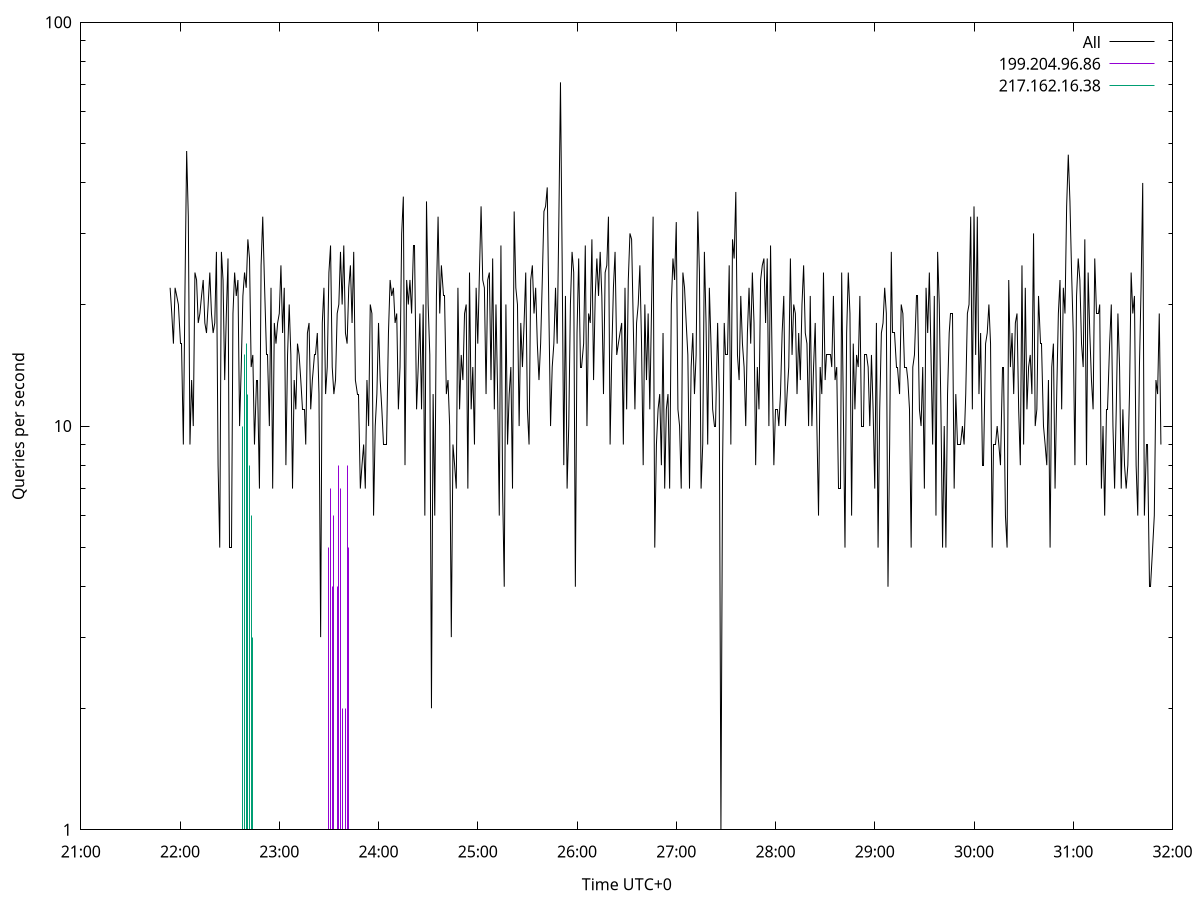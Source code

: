 set terminal pngcairo size 1024,768
set output 'Sun Jan  7 17:21:54 2024.png'
set ylabel 'Queries per second'
set xlabel 'Time UTC+0'
set xdata time
set timefmt "%s"
set log y
plot \
'-' using 1:2 linecolor 0 linetype 2 with lines title 'All', \
'-' using 1:2 linecolor 1 linetype 3 with impulses title "199.204.96.86", \
'-' using 1:2 linecolor 2 linetype 3 with impulses title "217.162.16.38"
1704622914 22
1704622915 19
1704622916 16
1704622917 22
1704622918 21
1704622919 20
1704622920 16
1704622921 16
1704622922 9
1704622923 22
1704622924 48
1704622925 33
1704622926 9
1704622927 13
1704622928 10
1704622929 24
1704622930 23
1704622931 18
1704622932 19
1704622933 21
1704622934 23
1704622935 18
1704622936 17
1704622937 20
1704622938 24
1704622939 19
1704622940 17
1704622941 18
1704622942 27
1704622943 8
1704622944 5
1704622945 27
1704622946 23
1704622947 13
1704622948 19
1704622949 26
1704622950 5
1704622951 5
1704622952 19
1704622953 24
1704622954 21
1704622955 23
1704622956 10
1704622957 14
1704622958 21
1704622959 24
1704622960 22
1704622961 29
1704622962 26
1704622963 14
1704622964 15
1704622965 9
1704622966 13
1704622967 13
1704622968 7
1704622969 25
1704622970 33
1704622971 23
1704622972 15
1704622973 15
1704622974 10
1704622975 22
1704622976 7
1704622977 18
1704622978 16
1704622979 18
1704622980 19
1704622981 25
1704622982 17
1704622983 22
1704622984 8
1704622985 15
1704622986 20
1704622987 15
1704622988 7
1704622989 13
1704622990 11
1704622991 16
1704622992 15
1704622993 13
1704622994 11
1704622995 11
1704622996 9
1704622997 17
1704622998 18
1704622999 11
1704623000 13
1704623001 15
1704623002 15
1704623003 17
1704623004 12
1704623005 3
1704623006 18
1704623007 22
1704623008 12
1704623009 14
1704623010 24
1704623011 28
1704623012 14
1704623013 12
1704623014 13
1704623015 19
1704623016 20
1704623017 27
1704623018 20
1704623019 28
1704623020 17
1704623021 16
1704623022 22
1704623023 25
1704623024 18
1704623025 27
1704623026 13
1704623027 12
1704623028 12
1704623029 7
1704623030 8
1704623031 9
1704623032 7
1704623033 13
1704623034 10
1704623035 20
1704623036 19
1704623037 6
1704623038 10
1704623039 12
1704623040 18
1704623041 13
1704623042 11
1704623043 9
1704623044 9
1704623045 9
1704623046 17
1704623047 23
1704623048 21
1704623049 22
1704623050 18
1704623051 19
1704623052 11
1704623053 14
1704623054 30
1704623055 37
1704623056 8
1704623057 23
1704623058 20
1704623059 23
1704623060 19
1704623061 28
1704623062 28
1704623063 11
1704623064 14
1704623065 19
1704623066 11
1704623067 20
1704623068 6
1704623069 36
1704623070 20
1704623071 15
1704623072 2
1704623073 12
1704623074 6
1704623075 21
1704623076 33
1704623077 19
1704623078 25
1704623079 21
1704623080 21
1704623081 12
1704623082 13
1704623083 10
1704623084 3
1704623085 9
1704623086 8
1704623087 7
1704623088 22
1704623089 11
1704623090 15
1704623091 13
1704623092 19
1704623093 20
1704623094 7
1704623095 24
1704623096 11
1704623097 14
1704623098 9
1704623099 22
1704623100 16
1704623101 24
1704623102 35
1704623103 23
1704623104 22
1704623105 12
1704623106 23
1704623107 24
1704623108 13
1704623109 26
1704623110 11
1704623111 20
1704623112 12
1704623113 6
1704623114 28
1704623115 7
1704623116 4
1704623117 20
1704623118 9
1704623119 12
1704623120 14
1704623121 7
1704623122 34
1704623123 22
1704623124 20
1704623125 10
1704623126 18
1704623127 14
1704623128 18
1704623129 24
1704623130 11
1704623131 9
1704623132 23
1704623133 25
1704623134 19
1704623135 22
1704623136 16
1704623137 13
1704623138 16
1704623139 23
1704623140 34
1704623141 35
1704623142 39
1704623143 19
1704623144 10
1704623145 14
1704623146 16
1704623147 22
1704623148 16
1704623149 32
1704623150 71
1704623151 26
1704623152 8
1704623153 21
1704623154 7
1704623155 10
1704623156 20
1704623157 27
1704623158 24
1704623159 4
1704623160 17
1704623161 26
1704623162 14
1704623163 14
1704623164 16
1704623165 28
1704623166 10
1704623167 19
1704623168 18
1704623169 29
1704623170 13
1704623171 21
1704623172 26
1704623173 21
1704623174 27
1704623175 21
1704623176 12
1704623177 24
1704623178 25
1704623179 33
1704623180 9
1704623181 15
1704623182 22
1704623183 27
1704623184 15
1704623185 16
1704623186 17
1704623187 18
1704623188 9
1704623189 22
1704623190 11
1704623191 23
1704623192 30
1704623193 29
1704623194 18
1704623195 11
1704623196 18
1704623197 20
1704623198 25
1704623199 16
1704623200 8
1704623201 20
1704623202 13
1704623203 19
1704623204 11
1704623205 19
1704623206 33
1704623207 5
1704623208 9
1704623209 11
1704623210 12
1704623211 8
1704623212 17
1704623213 7
1704623214 11
1704623215 12
1704623216 7
1704623217 20
1704623218 26
1704623219 23
1704623220 32
1704623221 11
1704623222 10
1704623223 7
1704623224 24
1704623225 22
1704623226 18
1704623227 15
1704623228 7
1704623229 14
1704623230 17
1704623231 12
1704623232 15
1704623233 34
1704623234 24
1704623235 7
1704623236 9
1704623237 27
1704623238 18
1704623239 9
1704623240 22
1704623241 16
1704623242 11
1704623243 10
1704623244 10
1704623245 18
1704623246 12
1704623247 1
1704623248 8
1704623249 18
1704623250 15
1704623251 15
1704623252 25
1704623253 9
1704623254 29
1704623255 26
1704623256 38
1704623257 15
1704623258 13
1704623259 21
1704623260 16
1704623261 14
1704623262 10
1704623263 17
1704623264 22
1704623265 16
1704623266 24
1704623267 18
1704623268 8
1704623269 14
1704623270 11
1704623271 23
1704623272 25
1704623273 26
1704623274 18
1704623275 26
1704623276 10
1704623277 28
1704623278 14
1704623279 8
1704623280 11
1704623281 11
1704623282 10
1704623283 12
1704623284 17
1704623285 21
1704623286 10
1704623287 12
1704623288 14
1704623289 26
1704623290 15
1704623291 20
1704623292 19
1704623293 12
1704623294 17
1704623295 13
1704623296 20
1704623297 25
1704623298 17
1704623299 16
1704623300 10
1704623301 21
1704623302 10
1704623303 14
1704623304 18
1704623305 10
1704623306 6
1704623307 14
1704623308 12
1704623309 24
1704623310 13
1704623311 15
1704623312 15
1704623313 15
1704623314 14
1704623315 21
1704623316 13
1704623317 14
1704623318 7
1704623319 7
1704623320 24
1704623321 11
1704623322 5
1704623323 17
1704623324 24
1704623325 19
1704623326 6
1704623327 16
1704623328 11
1704623329 15
1704623330 14
1704623331 21
1704623332 10
1704623333 10
1704623334 15
1704623335 15
1704623336 14
1704623337 10
1704623338 15
1704623339 11
1704623340 7
1704623341 18
1704623342 5
1704623343 11
1704623344 17
1704623345 18
1704623346 22
1704623347 19
1704623348 4
1704623349 9
1704623350 27
1704623351 17
1704623352 17
1704623353 14
1704623354 14
1704623355 12
1704623356 20
1704623357 19
1704623358 14
1704623359 14
1704623360 13
1704623361 11
1704623362 5
1704623363 14
1704623364 15
1704623365 21
1704623366 21
1704623367 11
1704623368 10
1704623369 14
1704623370 7
1704623371 22
1704623372 17
1704623373 24
1704623374 15
1704623375 9
1704623376 21
1704623377 6
1704623378 27
1704623379 20
1704623380 11
1704623381 5
1704623382 10
1704623383 5
1704623384 12
1704623385 17
1704623386 19
1704623387 19
1704623388 7
1704623389 12
1704623390 9
1704623391 9
1704623392 9
1704623393 10
1704623394 9
1704623395 12
1704623396 19
1704623397 20
1704623398 33
1704623399 11
1704623400 35
1704623401 15
1704623402 33
1704623403 12
1704623404 17
1704623405 8
1704623406 8
1704623407 16
1704623408 17
1704623409 20
1704623410 16
1704623411 5
1704623412 9
1704623413 9
1704623414 10
1704623415 9
1704623416 8
1704623417 14
1704623418 14
1704623419 6
1704623420 5
1704623421 23
1704623422 14
1704623423 17
1704623424 12
1704623425 18
1704623426 19
1704623427 11
1704623428 8
1704623429 25
1704623430 9
1704623431 22
1704623432 11
1704623433 14
1704623434 15
1704623435 12
1704623436 30
1704623437 10
1704623438 11
1704623439 21
1704623440 16
1704623441 16
1704623442 10
1704623443 9
1704623444 8
1704623445 13
1704623446 5
1704623447 14
1704623448 16
1704623449 7
1704623450 12
1704623451 19
1704623452 23
1704623453 11
1704623454 22
1704623455 19
1704623456 35
1704623457 47
1704623458 36
1704623459 24
1704623460 17
1704623461 8
1704623462 21
1704623463 26
1704623464 23
1704623465 16
1704623466 14
1704623467 29
1704623468 8
1704623469 24
1704623470 17
1704623471 13
1704623472 11
1704623473 26
1704623474 19
1704623475 19
1704623476 20
1704623477 7
1704623478 10
1704623479 6
1704623480 11
1704623481 11
1704623482 16
1704623483 20
1704623484 10
1704623485 7
1704623486 11
1704623487 19
1704623488 14
1704623489 7
1704623490 11
1704623491 8
1704623492 7
1704623493 8
1704623494 12
1704623495 24
1704623496 19
1704623497 21
1704623498 8
1704623499 6
1704623500 14
1704623501 22
1704623502 40
1704623503 6
1704623504 9
1704623505 9
1704623506 4
1704623507 4
1704623508 5
1704623509 6
1704623510 13
1704623511 12
1704623512 19
1704623513 9

e
1704623008 1
1704623009 1
1704623010 5
1704623011 7
1704623012 4
1704623013 6
1704623014 1
1704623015 4
1704623016 8
1704623017 7
1704623018 2
1704623019 1
1704623020 2
1704623021 8
1704623022 5
1704623023 1
1704623024 1

e
1704622958 10
1704622959 15
1704622960 16
1704622961 12
1704622962 8
1704622963 6
1704622964 3
1704622965 1

e
